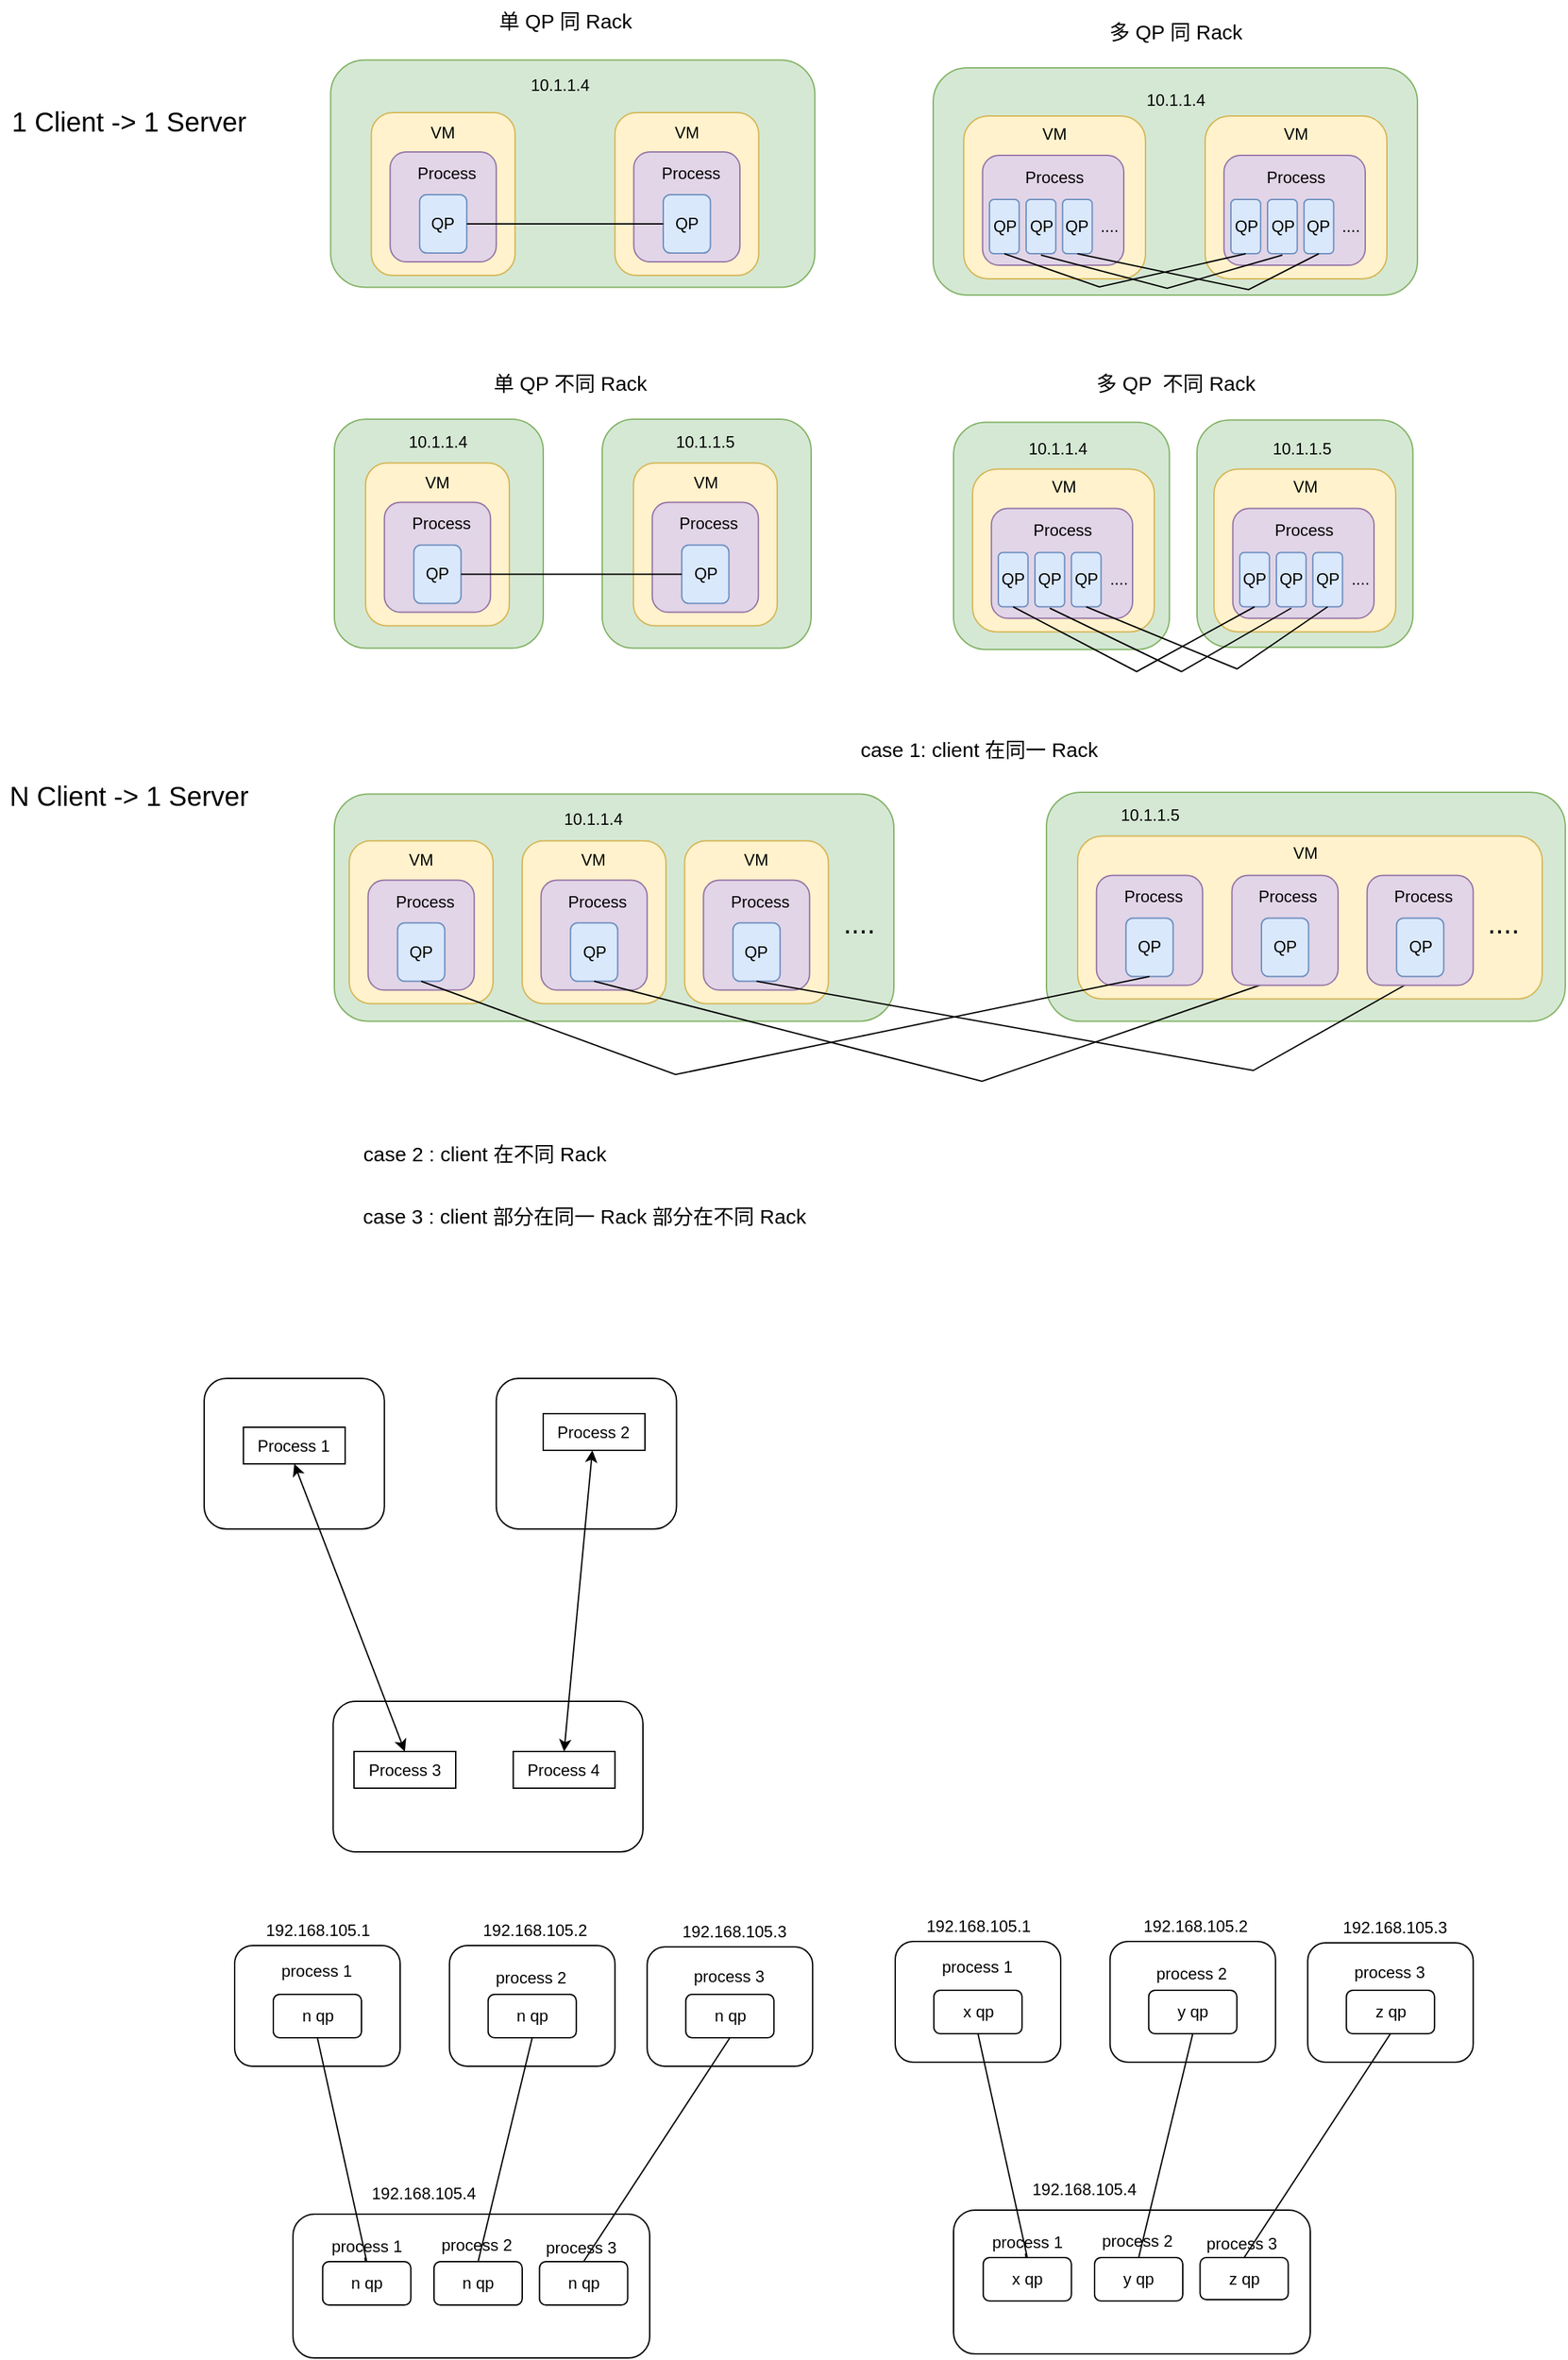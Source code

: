 <mxfile version="26.2.14">
  <diagram name="第 1 页" id="bb4P5hw4HZRwwf8iZv8R">
    <mxGraphModel dx="1376" dy="1071" grid="0" gridSize="10" guides="1" tooltips="1" connect="1" arrows="1" fold="1" page="0" pageScale="1" pageWidth="827" pageHeight="1169" background="#FFFFFF" math="0" shadow="0">
      <root>
        <mxCell id="0" />
        <mxCell id="1" parent="0" />
        <mxCell id="e23MiZItnUsEhFVkmW49-111" value="" style="rounded=1;whiteSpace=wrap;html=1;fillColor=#d5e8d4;strokeColor=#82b366;" parent="1" vertex="1">
          <mxGeometry x="681.5" y="-5.38" width="159.19" height="167.5" as="geometry" />
        </mxCell>
        <mxCell id="e23MiZItnUsEhFVkmW49-19" value="" style="rounded=1;whiteSpace=wrap;html=1;fillColor=#d5e8d4;strokeColor=#82b366;" parent="1" vertex="1">
          <mxGeometry x="487" y="-265" width="357" height="167.5" as="geometry" />
        </mxCell>
        <mxCell id="89p4u61IxVl6NUVOiBiR-15" value="" style="rounded=1;whiteSpace=wrap;html=1;fillColor=#d5e8d4;strokeColor=#82b366;" parent="1" vertex="1">
          <mxGeometry x="42.75" y="-270.75" width="357" height="167.5" as="geometry" />
        </mxCell>
        <mxCell id="89p4u61IxVl6NUVOiBiR-1" value="" style="rounded=1;whiteSpace=wrap;html=1;fillColor=#fff2cc;strokeColor=#d6b656;" parent="1" vertex="1">
          <mxGeometry x="252.37" y="-232" width="106" height="120" as="geometry" />
        </mxCell>
        <mxCell id="89p4u61IxVl6NUVOiBiR-5" value="VM" style="text;strokeColor=none;align=center;fillColor=none;html=1;verticalAlign=middle;whiteSpace=wrap;rounded=0;" parent="1" vertex="1">
          <mxGeometry x="279.87" y="-224" width="51" height="13" as="geometry" />
        </mxCell>
        <mxCell id="89p4u61IxVl6NUVOiBiR-20" value="10.1.1.4" style="text;strokeColor=none;align=center;fillColor=none;html=1;verticalAlign=middle;whiteSpace=wrap;rounded=0;" parent="1" vertex="1">
          <mxGeometry x="156" y="-267" width="112" height="30" as="geometry" />
        </mxCell>
        <mxCell id="89p4u61IxVl6NUVOiBiR-43" value="" style="rounded=1;whiteSpace=wrap;html=1;fillColor=#e1d5e7;strokeColor=#9673a6;" parent="1" vertex="1">
          <mxGeometry x="266.25" y="-203" width="78.25" height="81" as="geometry" />
        </mxCell>
        <mxCell id="89p4u61IxVl6NUVOiBiR-3" value="QP" style="rounded=1;whiteSpace=wrap;html=1;fillColor=#dae8fc;strokeColor=#6c8ebf;" parent="1" vertex="1">
          <mxGeometry x="288" y="-171.5" width="34.75" height="43" as="geometry" />
        </mxCell>
        <mxCell id="89p4u61IxVl6NUVOiBiR-44" value="Process" style="text;strokeColor=none;align=center;fillColor=none;html=1;verticalAlign=middle;whiteSpace=wrap;rounded=0;" parent="1" vertex="1">
          <mxGeometry x="281.5" y="-195" width="53.25" height="16" as="geometry" />
        </mxCell>
        <mxCell id="89p4u61IxVl6NUVOiBiR-58" value="" style="rounded=1;whiteSpace=wrap;html=1;fillColor=#fff2cc;strokeColor=#d6b656;" parent="1" vertex="1">
          <mxGeometry x="72.75" y="-232" width="106" height="120" as="geometry" />
        </mxCell>
        <mxCell id="89p4u61IxVl6NUVOiBiR-59" value="VM" style="text;strokeColor=none;align=center;fillColor=none;html=1;verticalAlign=middle;whiteSpace=wrap;rounded=0;" parent="1" vertex="1">
          <mxGeometry x="100.25" y="-224" width="51" height="13" as="geometry" />
        </mxCell>
        <mxCell id="89p4u61IxVl6NUVOiBiR-60" value="" style="rounded=1;whiteSpace=wrap;html=1;fillColor=#e1d5e7;strokeColor=#9673a6;" parent="1" vertex="1">
          <mxGeometry x="86.63" y="-203" width="78.25" height="81" as="geometry" />
        </mxCell>
        <mxCell id="89p4u61IxVl6NUVOiBiR-61" value="QP" style="rounded=1;whiteSpace=wrap;html=1;fillColor=#dae8fc;strokeColor=#6c8ebf;" parent="1" vertex="1">
          <mxGeometry x="108.38" y="-171.5" width="34.75" height="43" as="geometry" />
        </mxCell>
        <mxCell id="89p4u61IxVl6NUVOiBiR-62" value="Process" style="text;strokeColor=none;align=center;fillColor=none;html=1;verticalAlign=middle;whiteSpace=wrap;rounded=0;" parent="1" vertex="1">
          <mxGeometry x="101.88" y="-195" width="53.25" height="16" as="geometry" />
        </mxCell>
        <mxCell id="89p4u61IxVl6NUVOiBiR-63" value="" style="endArrow=none;html=1;rounded=0;exitX=1;exitY=0.5;exitDx=0;exitDy=0;entryX=0;entryY=0.5;entryDx=0;entryDy=0;" parent="1" source="89p4u61IxVl6NUVOiBiR-61" target="89p4u61IxVl6NUVOiBiR-3" edge="1">
          <mxGeometry width="50" height="50" relative="1" as="geometry">
            <mxPoint x="101.75" y="48" as="sourcePoint" />
            <mxPoint x="151.75" y="-2" as="targetPoint" />
          </mxGeometry>
        </mxCell>
        <mxCell id="89p4u61IxVl6NUVOiBiR-65" value="" style="rounded=1;whiteSpace=wrap;html=1;fillColor=#fff2cc;strokeColor=#d6b656;" parent="1" vertex="1">
          <mxGeometry x="509.5" y="-229.5" width="134" height="120" as="geometry" />
        </mxCell>
        <mxCell id="89p4u61IxVl6NUVOiBiR-66" value="VM" style="text;strokeColor=none;align=center;fillColor=none;html=1;verticalAlign=middle;whiteSpace=wrap;rounded=0;" parent="1" vertex="1">
          <mxGeometry x="551" y="-222.5" width="51" height="13" as="geometry" />
        </mxCell>
        <mxCell id="89p4u61IxVl6NUVOiBiR-67" value="" style="rounded=1;whiteSpace=wrap;html=1;fillColor=#e1d5e7;strokeColor=#9673a6;" parent="1" vertex="1">
          <mxGeometry x="523.38" y="-200.5" width="104.12" height="81" as="geometry" />
        </mxCell>
        <mxCell id="89p4u61IxVl6NUVOiBiR-68" value="QP" style="rounded=1;whiteSpace=wrap;html=1;fillColor=#dae8fc;strokeColor=#6c8ebf;" parent="1" vertex="1">
          <mxGeometry x="528.5" y="-168" width="21.87" height="40" as="geometry" />
        </mxCell>
        <mxCell id="89p4u61IxVl6NUVOiBiR-69" value="Process" style="text;strokeColor=none;align=center;fillColor=none;html=1;verticalAlign=middle;whiteSpace=wrap;rounded=0;" parent="1" vertex="1">
          <mxGeometry x="549.87" y="-192.5" width="53.25" height="16" as="geometry" />
        </mxCell>
        <mxCell id="e23MiZItnUsEhFVkmW49-17" value="单 QP 同 Rack" style="text;strokeColor=none;align=center;fillColor=none;html=1;verticalAlign=middle;whiteSpace=wrap;rounded=0;fontSize=15;" parent="1" vertex="1">
          <mxGeometry x="160.63" y="-315" width="109.5" height="30" as="geometry" />
        </mxCell>
        <mxCell id="e23MiZItnUsEhFVkmW49-20" style="edgeStyle=orthogonalEdgeStyle;rounded=0;orthogonalLoop=1;jettySize=auto;html=1;exitX=0.5;exitY=1;exitDx=0;exitDy=0;" parent="1" source="89p4u61IxVl6NUVOiBiR-66" target="89p4u61IxVl6NUVOiBiR-66" edge="1">
          <mxGeometry relative="1" as="geometry" />
        </mxCell>
        <mxCell id="e23MiZItnUsEhFVkmW49-21" value="QP" style="rounded=1;whiteSpace=wrap;html=1;fillColor=#dae8fc;strokeColor=#6c8ebf;" parent="1" vertex="1">
          <mxGeometry x="555.5" y="-168" width="21.87" height="40" as="geometry" />
        </mxCell>
        <mxCell id="e23MiZItnUsEhFVkmW49-22" value="...." style="text;strokeColor=none;align=center;fillColor=none;html=1;verticalAlign=middle;whiteSpace=wrap;rounded=0;" parent="1" vertex="1">
          <mxGeometry x="604.24" y="-157" width="26.13" height="17.5" as="geometry" />
        </mxCell>
        <mxCell id="e23MiZItnUsEhFVkmW49-25" value="QP" style="rounded=1;whiteSpace=wrap;html=1;fillColor=#dae8fc;strokeColor=#6c8ebf;" parent="1" vertex="1">
          <mxGeometry x="582.37" y="-168" width="21.87" height="40" as="geometry" />
        </mxCell>
        <mxCell id="e23MiZItnUsEhFVkmW49-26" value="" style="rounded=1;whiteSpace=wrap;html=1;fillColor=#fff2cc;strokeColor=#d6b656;" parent="1" vertex="1">
          <mxGeometry x="687.5" y="-229.5" width="134" height="120" as="geometry" />
        </mxCell>
        <mxCell id="e23MiZItnUsEhFVkmW49-27" value="VM" style="text;strokeColor=none;align=center;fillColor=none;html=1;verticalAlign=middle;whiteSpace=wrap;rounded=0;" parent="1" vertex="1">
          <mxGeometry x="729" y="-222.5" width="51" height="13" as="geometry" />
        </mxCell>
        <mxCell id="e23MiZItnUsEhFVkmW49-28" value="" style="rounded=1;whiteSpace=wrap;html=1;fillColor=#e1d5e7;strokeColor=#9673a6;" parent="1" vertex="1">
          <mxGeometry x="701.38" y="-200.5" width="104.12" height="81" as="geometry" />
        </mxCell>
        <mxCell id="e23MiZItnUsEhFVkmW49-29" value="QP" style="rounded=1;whiteSpace=wrap;html=1;fillColor=#dae8fc;strokeColor=#6c8ebf;" parent="1" vertex="1">
          <mxGeometry x="706.5" y="-168" width="21.87" height="40" as="geometry" />
        </mxCell>
        <mxCell id="e23MiZItnUsEhFVkmW49-30" value="Process" style="text;strokeColor=none;align=center;fillColor=none;html=1;verticalAlign=middle;whiteSpace=wrap;rounded=0;" parent="1" vertex="1">
          <mxGeometry x="727.87" y="-192.5" width="53.25" height="16" as="geometry" />
        </mxCell>
        <mxCell id="e23MiZItnUsEhFVkmW49-31" style="edgeStyle=orthogonalEdgeStyle;rounded=0;orthogonalLoop=1;jettySize=auto;html=1;exitX=0.5;exitY=1;exitDx=0;exitDy=0;" parent="1" source="e23MiZItnUsEhFVkmW49-27" target="e23MiZItnUsEhFVkmW49-27" edge="1">
          <mxGeometry relative="1" as="geometry" />
        </mxCell>
        <mxCell id="e23MiZItnUsEhFVkmW49-32" value="QP" style="rounded=1;whiteSpace=wrap;html=1;fillColor=#dae8fc;strokeColor=#6c8ebf;" parent="1" vertex="1">
          <mxGeometry x="733.5" y="-168" width="21.87" height="40" as="geometry" />
        </mxCell>
        <mxCell id="e23MiZItnUsEhFVkmW49-33" value="...." style="text;strokeColor=none;align=center;fillColor=none;html=1;verticalAlign=middle;whiteSpace=wrap;rounded=0;" parent="1" vertex="1">
          <mxGeometry x="782.24" y="-157" width="26.13" height="17.5" as="geometry" />
        </mxCell>
        <mxCell id="e23MiZItnUsEhFVkmW49-34" value="QP" style="rounded=1;whiteSpace=wrap;html=1;fillColor=#dae8fc;strokeColor=#6c8ebf;" parent="1" vertex="1">
          <mxGeometry x="760.37" y="-168" width="21.87" height="40" as="geometry" />
        </mxCell>
        <mxCell id="e23MiZItnUsEhFVkmW49-36" value="" style="endArrow=none;html=1;rounded=0;exitX=0.5;exitY=1;exitDx=0;exitDy=0;entryX=0.5;entryY=1;entryDx=0;entryDy=0;" parent="1" source="89p4u61IxVl6NUVOiBiR-68" target="e23MiZItnUsEhFVkmW49-29" edge="1">
          <mxGeometry width="50" height="50" relative="1" as="geometry">
            <mxPoint x="630.5" y="-48.5" as="sourcePoint" />
            <mxPoint x="680.5" y="-98.5" as="targetPoint" />
            <Array as="points">
              <mxPoint x="609.5" y="-103.5" />
            </Array>
          </mxGeometry>
        </mxCell>
        <mxCell id="e23MiZItnUsEhFVkmW49-37" value="" style="endArrow=none;html=1;rounded=0;exitX=0.5;exitY=1;exitDx=0;exitDy=0;entryX=0.5;entryY=1;entryDx=0;entryDy=0;" parent="1" edge="1">
          <mxGeometry width="50" height="50" relative="1" as="geometry">
            <mxPoint x="566.435" y="-127" as="sourcePoint" />
            <mxPoint x="744.435" y="-127" as="targetPoint" />
            <Array as="points">
              <mxPoint x="659.5" y="-102.5" />
            </Array>
          </mxGeometry>
        </mxCell>
        <mxCell id="e23MiZItnUsEhFVkmW49-38" value="" style="endArrow=none;html=1;rounded=0;exitX=0.5;exitY=1;exitDx=0;exitDy=0;entryX=0.5;entryY=1;entryDx=0;entryDy=0;" parent="1" source="e23MiZItnUsEhFVkmW49-25" target="e23MiZItnUsEhFVkmW49-34" edge="1">
          <mxGeometry width="50" height="50" relative="1" as="geometry">
            <mxPoint x="761.5" y="-33.5" as="sourcePoint" />
            <mxPoint x="811.5" y="-83.5" as="targetPoint" />
            <Array as="points">
              <mxPoint x="719.5" y="-101.5" />
            </Array>
          </mxGeometry>
        </mxCell>
        <mxCell id="e23MiZItnUsEhFVkmW49-39" value="多 QP 同 Rack" style="text;strokeColor=none;align=center;fillColor=none;html=1;verticalAlign=middle;whiteSpace=wrap;rounded=0;fontSize=15;" parent="1" vertex="1">
          <mxGeometry x="610.75" y="-307" width="109.5" height="30" as="geometry" />
        </mxCell>
        <mxCell id="e23MiZItnUsEhFVkmW49-41" value="" style="rounded=1;whiteSpace=wrap;html=1;fillColor=#d5e8d4;strokeColor=#82b366;" parent="1" vertex="1">
          <mxGeometry x="45.5" y="-6" width="154" height="168.75" as="geometry" />
        </mxCell>
        <mxCell id="e23MiZItnUsEhFVkmW49-47" value="" style="rounded=1;whiteSpace=wrap;html=1;fillColor=#fff2cc;strokeColor=#d6b656;" parent="1" vertex="1">
          <mxGeometry x="68.5" y="26.25" width="106" height="120" as="geometry" />
        </mxCell>
        <mxCell id="e23MiZItnUsEhFVkmW49-48" value="VM" style="text;strokeColor=none;align=center;fillColor=none;html=1;verticalAlign=middle;whiteSpace=wrap;rounded=0;" parent="1" vertex="1">
          <mxGeometry x="96" y="34.25" width="51" height="13" as="geometry" />
        </mxCell>
        <mxCell id="e23MiZItnUsEhFVkmW49-49" value="" style="rounded=1;whiteSpace=wrap;html=1;fillColor=#e1d5e7;strokeColor=#9673a6;" parent="1" vertex="1">
          <mxGeometry x="82.38" y="55.25" width="78.25" height="81" as="geometry" />
        </mxCell>
        <mxCell id="e23MiZItnUsEhFVkmW49-50" value="QP" style="rounded=1;whiteSpace=wrap;html=1;fillColor=#dae8fc;strokeColor=#6c8ebf;" parent="1" vertex="1">
          <mxGeometry x="104.13" y="86.75" width="34.75" height="43" as="geometry" />
        </mxCell>
        <mxCell id="e23MiZItnUsEhFVkmW49-51" value="Process" style="text;strokeColor=none;align=center;fillColor=none;html=1;verticalAlign=middle;whiteSpace=wrap;rounded=0;" parent="1" vertex="1">
          <mxGeometry x="97.63" y="63.25" width="53.25" height="16" as="geometry" />
        </mxCell>
        <mxCell id="e23MiZItnUsEhFVkmW49-57" value="10.1.1.4" style="text;strokeColor=none;align=center;fillColor=none;html=1;verticalAlign=middle;whiteSpace=wrap;rounded=0;" parent="1" vertex="1">
          <mxGeometry x="65.51" y="-3.75" width="112" height="30" as="geometry" />
        </mxCell>
        <mxCell id="e23MiZItnUsEhFVkmW49-58" value="" style="rounded=1;whiteSpace=wrap;html=1;fillColor=#d5e8d4;strokeColor=#82b366;" parent="1" vertex="1">
          <mxGeometry x="243" y="-6" width="154" height="168.75" as="geometry" />
        </mxCell>
        <mxCell id="e23MiZItnUsEhFVkmW49-59" value="" style="rounded=1;whiteSpace=wrap;html=1;fillColor=#fff2cc;strokeColor=#d6b656;" parent="1" vertex="1">
          <mxGeometry x="266" y="26.25" width="106" height="120" as="geometry" />
        </mxCell>
        <mxCell id="e23MiZItnUsEhFVkmW49-60" value="VM" style="text;strokeColor=none;align=center;fillColor=none;html=1;verticalAlign=middle;whiteSpace=wrap;rounded=0;" parent="1" vertex="1">
          <mxGeometry x="293.5" y="34.25" width="51" height="13" as="geometry" />
        </mxCell>
        <mxCell id="e23MiZItnUsEhFVkmW49-61" value="" style="rounded=1;whiteSpace=wrap;html=1;fillColor=#e1d5e7;strokeColor=#9673a6;" parent="1" vertex="1">
          <mxGeometry x="279.88" y="55.25" width="78.25" height="81" as="geometry" />
        </mxCell>
        <mxCell id="e23MiZItnUsEhFVkmW49-62" value="QP" style="rounded=1;whiteSpace=wrap;html=1;fillColor=#dae8fc;strokeColor=#6c8ebf;" parent="1" vertex="1">
          <mxGeometry x="301.63" y="86.75" width="34.75" height="43" as="geometry" />
        </mxCell>
        <mxCell id="e23MiZItnUsEhFVkmW49-63" value="Process" style="text;strokeColor=none;align=center;fillColor=none;html=1;verticalAlign=middle;whiteSpace=wrap;rounded=0;" parent="1" vertex="1">
          <mxGeometry x="295.13" y="63.25" width="53.25" height="16" as="geometry" />
        </mxCell>
        <mxCell id="e23MiZItnUsEhFVkmW49-64" value="10.1.1.5" style="text;strokeColor=none;align=center;fillColor=none;html=1;verticalAlign=middle;whiteSpace=wrap;rounded=0;" parent="1" vertex="1">
          <mxGeometry x="263.01" y="-3.75" width="112" height="30" as="geometry" />
        </mxCell>
        <mxCell id="e23MiZItnUsEhFVkmW49-65" value="10.1.1.4" style="text;strokeColor=none;align=center;fillColor=none;html=1;verticalAlign=middle;whiteSpace=wrap;rounded=0;" parent="1" vertex="1">
          <mxGeometry x="609.5" y="-256.25" width="112" height="30" as="geometry" />
        </mxCell>
        <mxCell id="e23MiZItnUsEhFVkmW49-66" value="" style="endArrow=none;html=1;rounded=0;exitX=1;exitY=0.5;exitDx=0;exitDy=0;entryX=0;entryY=0.5;entryDx=0;entryDy=0;" parent="1" source="e23MiZItnUsEhFVkmW49-50" target="e23MiZItnUsEhFVkmW49-62" edge="1">
          <mxGeometry width="50" height="50" relative="1" as="geometry">
            <mxPoint x="171" y="243" as="sourcePoint" />
            <mxPoint x="221" y="193" as="targetPoint" />
          </mxGeometry>
        </mxCell>
        <mxCell id="e23MiZItnUsEhFVkmW49-67" value="单 QP 不同 Rack" style="text;strokeColor=none;align=center;fillColor=none;html=1;verticalAlign=middle;whiteSpace=wrap;rounded=0;fontSize=15;" parent="1" vertex="1">
          <mxGeometry x="143.13" y="-48" width="153" height="30" as="geometry" />
        </mxCell>
        <mxCell id="e23MiZItnUsEhFVkmW49-68" value="1 Client -&amp;gt; 1 Server&amp;nbsp;" style="text;strokeColor=none;align=center;fillColor=none;html=1;verticalAlign=middle;whiteSpace=wrap;rounded=0;fontSize=20;" parent="1" vertex="1">
          <mxGeometry x="-199.18" y="-241" width="192" height="30" as="geometry" />
        </mxCell>
        <mxCell id="e23MiZItnUsEhFVkmW49-70" value="N Client -&amp;gt; 1 Server&amp;nbsp;" style="text;strokeColor=none;align=center;fillColor=none;html=1;verticalAlign=middle;whiteSpace=wrap;rounded=0;fontSize=20;" parent="1" vertex="1">
          <mxGeometry x="-200.18" y="256" width="194" height="30" as="geometry" />
        </mxCell>
        <mxCell id="e23MiZItnUsEhFVkmW49-87" value="" style="rounded=1;whiteSpace=wrap;html=1;fillColor=#d5e8d4;strokeColor=#82b366;" parent="1" vertex="1">
          <mxGeometry x="502" y="-3.75" width="159.19" height="167.5" as="geometry" />
        </mxCell>
        <mxCell id="e23MiZItnUsEhFVkmW49-88" value="" style="rounded=1;whiteSpace=wrap;html=1;fillColor=#fff2cc;strokeColor=#d6b656;" parent="1" vertex="1">
          <mxGeometry x="516" y="30.75" width="134" height="120" as="geometry" />
        </mxCell>
        <mxCell id="e23MiZItnUsEhFVkmW49-89" value="VM" style="text;strokeColor=none;align=center;fillColor=none;html=1;verticalAlign=middle;whiteSpace=wrap;rounded=0;" parent="1" vertex="1">
          <mxGeometry x="557.5" y="37.75" width="51" height="13" as="geometry" />
        </mxCell>
        <mxCell id="e23MiZItnUsEhFVkmW49-90" value="" style="rounded=1;whiteSpace=wrap;html=1;fillColor=#e1d5e7;strokeColor=#9673a6;" parent="1" vertex="1">
          <mxGeometry x="529.88" y="59.75" width="104.12" height="81" as="geometry" />
        </mxCell>
        <mxCell id="e23MiZItnUsEhFVkmW49-91" value="QP" style="rounded=1;whiteSpace=wrap;html=1;fillColor=#dae8fc;strokeColor=#6c8ebf;" parent="1" vertex="1">
          <mxGeometry x="535" y="92.25" width="21.87" height="40" as="geometry" />
        </mxCell>
        <mxCell id="e23MiZItnUsEhFVkmW49-92" value="Process" style="text;strokeColor=none;align=center;fillColor=none;html=1;verticalAlign=middle;whiteSpace=wrap;rounded=0;" parent="1" vertex="1">
          <mxGeometry x="556.37" y="67.75" width="53.25" height="16" as="geometry" />
        </mxCell>
        <mxCell id="e23MiZItnUsEhFVkmW49-93" style="edgeStyle=orthogonalEdgeStyle;rounded=0;orthogonalLoop=1;jettySize=auto;html=1;exitX=0.5;exitY=1;exitDx=0;exitDy=0;" parent="1" source="e23MiZItnUsEhFVkmW49-89" target="e23MiZItnUsEhFVkmW49-89" edge="1">
          <mxGeometry relative="1" as="geometry" />
        </mxCell>
        <mxCell id="e23MiZItnUsEhFVkmW49-94" value="QP" style="rounded=1;whiteSpace=wrap;html=1;fillColor=#dae8fc;strokeColor=#6c8ebf;" parent="1" vertex="1">
          <mxGeometry x="562" y="92.25" width="21.87" height="40" as="geometry" />
        </mxCell>
        <mxCell id="e23MiZItnUsEhFVkmW49-95" value="...." style="text;strokeColor=none;align=center;fillColor=none;html=1;verticalAlign=middle;whiteSpace=wrap;rounded=0;" parent="1" vertex="1">
          <mxGeometry x="610.74" y="103.25" width="26.13" height="17.5" as="geometry" />
        </mxCell>
        <mxCell id="e23MiZItnUsEhFVkmW49-96" value="QP" style="rounded=1;whiteSpace=wrap;html=1;fillColor=#dae8fc;strokeColor=#6c8ebf;" parent="1" vertex="1">
          <mxGeometry x="588.87" y="92.25" width="21.87" height="40" as="geometry" />
        </mxCell>
        <mxCell id="e23MiZItnUsEhFVkmW49-97" value="" style="rounded=1;whiteSpace=wrap;html=1;fillColor=#fff2cc;strokeColor=#d6b656;" parent="1" vertex="1">
          <mxGeometry x="694" y="30.75" width="134" height="120" as="geometry" />
        </mxCell>
        <mxCell id="e23MiZItnUsEhFVkmW49-98" value="VM" style="text;strokeColor=none;align=center;fillColor=none;html=1;verticalAlign=middle;whiteSpace=wrap;rounded=0;" parent="1" vertex="1">
          <mxGeometry x="735.5" y="37.75" width="51" height="13" as="geometry" />
        </mxCell>
        <mxCell id="e23MiZItnUsEhFVkmW49-99" value="" style="rounded=1;whiteSpace=wrap;html=1;fillColor=#e1d5e7;strokeColor=#9673a6;" parent="1" vertex="1">
          <mxGeometry x="707.88" y="59.75" width="104.12" height="81" as="geometry" />
        </mxCell>
        <mxCell id="e23MiZItnUsEhFVkmW49-100" value="QP" style="rounded=1;whiteSpace=wrap;html=1;fillColor=#dae8fc;strokeColor=#6c8ebf;" parent="1" vertex="1">
          <mxGeometry x="713" y="92.25" width="21.87" height="40" as="geometry" />
        </mxCell>
        <mxCell id="e23MiZItnUsEhFVkmW49-101" value="Process" style="text;strokeColor=none;align=center;fillColor=none;html=1;verticalAlign=middle;whiteSpace=wrap;rounded=0;" parent="1" vertex="1">
          <mxGeometry x="734.37" y="67.75" width="53.25" height="16" as="geometry" />
        </mxCell>
        <mxCell id="e23MiZItnUsEhFVkmW49-102" style="edgeStyle=orthogonalEdgeStyle;rounded=0;orthogonalLoop=1;jettySize=auto;html=1;exitX=0.5;exitY=1;exitDx=0;exitDy=0;" parent="1" source="e23MiZItnUsEhFVkmW49-98" target="e23MiZItnUsEhFVkmW49-98" edge="1">
          <mxGeometry relative="1" as="geometry" />
        </mxCell>
        <mxCell id="e23MiZItnUsEhFVkmW49-103" value="QP" style="rounded=1;whiteSpace=wrap;html=1;fillColor=#dae8fc;strokeColor=#6c8ebf;" parent="1" vertex="1">
          <mxGeometry x="740" y="92.25" width="21.87" height="40" as="geometry" />
        </mxCell>
        <mxCell id="e23MiZItnUsEhFVkmW49-104" value="...." style="text;strokeColor=none;align=center;fillColor=none;html=1;verticalAlign=middle;whiteSpace=wrap;rounded=0;" parent="1" vertex="1">
          <mxGeometry x="788.74" y="103.25" width="26.13" height="17.5" as="geometry" />
        </mxCell>
        <mxCell id="e23MiZItnUsEhFVkmW49-105" value="QP" style="rounded=1;whiteSpace=wrap;html=1;fillColor=#dae8fc;strokeColor=#6c8ebf;" parent="1" vertex="1">
          <mxGeometry x="766.87" y="92.25" width="21.87" height="40" as="geometry" />
        </mxCell>
        <mxCell id="e23MiZItnUsEhFVkmW49-106" value="" style="endArrow=none;html=1;rounded=0;exitX=0.5;exitY=1;exitDx=0;exitDy=0;entryX=0.5;entryY=1;entryDx=0;entryDy=0;" parent="1" source="e23MiZItnUsEhFVkmW49-91" target="e23MiZItnUsEhFVkmW49-100" edge="1">
          <mxGeometry width="50" height="50" relative="1" as="geometry">
            <mxPoint x="637" y="211.75" as="sourcePoint" />
            <mxPoint x="687" y="161.75" as="targetPoint" />
            <Array as="points">
              <mxPoint x="637" y="180" />
            </Array>
          </mxGeometry>
        </mxCell>
        <mxCell id="e23MiZItnUsEhFVkmW49-107" value="" style="endArrow=none;html=1;rounded=0;exitX=0.5;exitY=1;exitDx=0;exitDy=0;entryX=0.5;entryY=1;entryDx=0;entryDy=0;" parent="1" edge="1">
          <mxGeometry width="50" height="50" relative="1" as="geometry">
            <mxPoint x="572.935" y="133.25" as="sourcePoint" />
            <mxPoint x="750.935" y="133.25" as="targetPoint" />
            <Array as="points">
              <mxPoint x="670" y="180" />
            </Array>
          </mxGeometry>
        </mxCell>
        <mxCell id="e23MiZItnUsEhFVkmW49-108" value="" style="endArrow=none;html=1;rounded=0;exitX=0.5;exitY=1;exitDx=0;exitDy=0;entryX=0.5;entryY=1;entryDx=0;entryDy=0;" parent="1" source="e23MiZItnUsEhFVkmW49-96" target="e23MiZItnUsEhFVkmW49-105" edge="1">
          <mxGeometry width="50" height="50" relative="1" as="geometry">
            <mxPoint x="768" y="226.75" as="sourcePoint" />
            <mxPoint x="818" y="176.75" as="targetPoint" />
            <Array as="points">
              <mxPoint x="711" y="178" />
            </Array>
          </mxGeometry>
        </mxCell>
        <mxCell id="e23MiZItnUsEhFVkmW49-109" value="多 QP &amp;nbsp;不同 Rack" style="text;strokeColor=none;align=center;fillColor=none;html=1;verticalAlign=middle;whiteSpace=wrap;rounded=0;fontSize=15;" parent="1" vertex="1">
          <mxGeometry x="585.75" y="-48" width="159.5" height="30" as="geometry" />
        </mxCell>
        <mxCell id="e23MiZItnUsEhFVkmW49-110" value="10.1.1.4" style="text;strokeColor=none;align=center;fillColor=none;html=1;verticalAlign=middle;whiteSpace=wrap;rounded=0;" parent="1" vertex="1">
          <mxGeometry x="523.38" y="0.75" width="112" height="30" as="geometry" />
        </mxCell>
        <mxCell id="e23MiZItnUsEhFVkmW49-112" value="10.1.1.5" style="text;strokeColor=none;align=center;fillColor=none;html=1;verticalAlign=middle;whiteSpace=wrap;rounded=0;" parent="1" vertex="1">
          <mxGeometry x="702.88" y="0.75" width="112" height="30" as="geometry" />
        </mxCell>
        <mxCell id="e23MiZItnUsEhFVkmW49-113" value="" style="rounded=1;whiteSpace=wrap;html=1;fillColor=#d5e8d4;strokeColor=#82b366;" parent="1" vertex="1">
          <mxGeometry x="45.5" y="270.25" width="412.5" height="167.5" as="geometry" />
        </mxCell>
        <mxCell id="e23MiZItnUsEhFVkmW49-114" value="" style="rounded=1;whiteSpace=wrap;html=1;fillColor=#fff2cc;strokeColor=#d6b656;" parent="1" vertex="1">
          <mxGeometry x="183.99" y="304.75" width="106" height="120" as="geometry" />
        </mxCell>
        <mxCell id="e23MiZItnUsEhFVkmW49-115" value="VM" style="text;strokeColor=none;align=center;fillColor=none;html=1;verticalAlign=middle;whiteSpace=wrap;rounded=0;" parent="1" vertex="1">
          <mxGeometry x="211.49" y="312.75" width="51" height="13" as="geometry" />
        </mxCell>
        <mxCell id="e23MiZItnUsEhFVkmW49-116" value="10.1.1.4" style="text;strokeColor=none;align=center;fillColor=none;html=1;verticalAlign=middle;whiteSpace=wrap;rounded=0;" parent="1" vertex="1">
          <mxGeometry x="180.37" y="276.75" width="113.25" height="25.25" as="geometry" />
        </mxCell>
        <mxCell id="e23MiZItnUsEhFVkmW49-117" value="" style="rounded=1;whiteSpace=wrap;html=1;fillColor=#e1d5e7;strokeColor=#9673a6;" parent="1" vertex="1">
          <mxGeometry x="197.87" y="333.75" width="78.25" height="81" as="geometry" />
        </mxCell>
        <mxCell id="e23MiZItnUsEhFVkmW49-118" value="QP" style="rounded=1;whiteSpace=wrap;html=1;fillColor=#dae8fc;strokeColor=#6c8ebf;" parent="1" vertex="1">
          <mxGeometry x="219.62" y="365.25" width="34.75" height="43" as="geometry" />
        </mxCell>
        <mxCell id="e23MiZItnUsEhFVkmW49-119" value="Process" style="text;strokeColor=none;align=center;fillColor=none;html=1;verticalAlign=middle;whiteSpace=wrap;rounded=0;" parent="1" vertex="1">
          <mxGeometry x="213.12" y="341.75" width="53.25" height="16" as="geometry" />
        </mxCell>
        <mxCell id="e23MiZItnUsEhFVkmW49-120" value="" style="rounded=1;whiteSpace=wrap;html=1;fillColor=#fff2cc;strokeColor=#d6b656;" parent="1" vertex="1">
          <mxGeometry x="56.49" y="304.75" width="106" height="120" as="geometry" />
        </mxCell>
        <mxCell id="e23MiZItnUsEhFVkmW49-121" value="VM" style="text;strokeColor=none;align=center;fillColor=none;html=1;verticalAlign=middle;whiteSpace=wrap;rounded=0;" parent="1" vertex="1">
          <mxGeometry x="83.99" y="312.75" width="51" height="13" as="geometry" />
        </mxCell>
        <mxCell id="e23MiZItnUsEhFVkmW49-122" value="" style="rounded=1;whiteSpace=wrap;html=1;fillColor=#e1d5e7;strokeColor=#9673a6;" parent="1" vertex="1">
          <mxGeometry x="70.37" y="333.75" width="78.25" height="81" as="geometry" />
        </mxCell>
        <mxCell id="e23MiZItnUsEhFVkmW49-123" value="QP" style="rounded=1;whiteSpace=wrap;html=1;fillColor=#dae8fc;strokeColor=#6c8ebf;" parent="1" vertex="1">
          <mxGeometry x="92.12" y="365.25" width="34.75" height="43" as="geometry" />
        </mxCell>
        <mxCell id="e23MiZItnUsEhFVkmW49-124" value="Process" style="text;strokeColor=none;align=center;fillColor=none;html=1;verticalAlign=middle;whiteSpace=wrap;rounded=0;" parent="1" vertex="1">
          <mxGeometry x="85.62" y="341.75" width="53.25" height="16" as="geometry" />
        </mxCell>
        <mxCell id="e23MiZItnUsEhFVkmW49-126" value="case 1: client 在同一 Rack" style="text;strokeColor=none;align=center;fillColor=none;html=1;verticalAlign=middle;whiteSpace=wrap;rounded=0;fontSize=15;" parent="1" vertex="1">
          <mxGeometry x="413.12" y="222" width="216" height="30" as="geometry" />
        </mxCell>
        <mxCell id="e23MiZItnUsEhFVkmW49-127" value="" style="rounded=1;whiteSpace=wrap;html=1;fillColor=#fff2cc;strokeColor=#d6b656;" parent="1" vertex="1">
          <mxGeometry x="303.74" y="304.75" width="106" height="120" as="geometry" />
        </mxCell>
        <mxCell id="e23MiZItnUsEhFVkmW49-128" value="VM" style="text;strokeColor=none;align=center;fillColor=none;html=1;verticalAlign=middle;whiteSpace=wrap;rounded=0;" parent="1" vertex="1">
          <mxGeometry x="331.24" y="312.75" width="51" height="13" as="geometry" />
        </mxCell>
        <mxCell id="e23MiZItnUsEhFVkmW49-129" value="" style="rounded=1;whiteSpace=wrap;html=1;fillColor=#e1d5e7;strokeColor=#9673a6;" parent="1" vertex="1">
          <mxGeometry x="317.62" y="333.75" width="78.25" height="81" as="geometry" />
        </mxCell>
        <mxCell id="e23MiZItnUsEhFVkmW49-130" value="QP" style="rounded=1;whiteSpace=wrap;html=1;fillColor=#dae8fc;strokeColor=#6c8ebf;" parent="1" vertex="1">
          <mxGeometry x="339.37" y="365.25" width="34.75" height="43" as="geometry" />
        </mxCell>
        <mxCell id="e23MiZItnUsEhFVkmW49-131" value="Process" style="text;strokeColor=none;align=center;fillColor=none;html=1;verticalAlign=middle;whiteSpace=wrap;rounded=0;" parent="1" vertex="1">
          <mxGeometry x="332.87" y="341.75" width="53.25" height="16" as="geometry" />
        </mxCell>
        <mxCell id="e23MiZItnUsEhFVkmW49-132" value="...." style="text;strokeColor=none;align=center;fillColor=none;html=1;verticalAlign=middle;whiteSpace=wrap;rounded=0;fontSize=21;" parent="1" vertex="1">
          <mxGeometry x="414.99" y="349.75" width="34.63" height="30" as="geometry" />
        </mxCell>
        <mxCell id="e23MiZItnUsEhFVkmW49-133" value="" style="rounded=1;whiteSpace=wrap;html=1;fillColor=#d5e8d4;strokeColor=#82b366;" parent="1" vertex="1">
          <mxGeometry x="570.49" y="269" width="382.5" height="168.75" as="geometry" />
        </mxCell>
        <mxCell id="e23MiZItnUsEhFVkmW49-134" value="" style="rounded=1;whiteSpace=wrap;html=1;fillColor=#fff2cc;strokeColor=#d6b656;" parent="1" vertex="1">
          <mxGeometry x="593.49" y="301.25" width="342.5" height="120" as="geometry" />
        </mxCell>
        <mxCell id="e23MiZItnUsEhFVkmW49-135" value="VM" style="text;strokeColor=none;align=center;fillColor=none;html=1;verticalAlign=middle;whiteSpace=wrap;rounded=0;" parent="1" vertex="1">
          <mxGeometry x="736.24" y="307.75" width="51" height="13" as="geometry" />
        </mxCell>
        <mxCell id="e23MiZItnUsEhFVkmW49-136" value="" style="rounded=1;whiteSpace=wrap;html=1;fillColor=#e1d5e7;strokeColor=#9673a6;" parent="1" vertex="1">
          <mxGeometry x="607.37" y="330.25" width="78.25" height="81" as="geometry" />
        </mxCell>
        <mxCell id="e23MiZItnUsEhFVkmW49-137" value="QP" style="rounded=1;whiteSpace=wrap;html=1;fillColor=#dae8fc;strokeColor=#6c8ebf;" parent="1" vertex="1">
          <mxGeometry x="629.12" y="361.75" width="34.75" height="43" as="geometry" />
        </mxCell>
        <mxCell id="e23MiZItnUsEhFVkmW49-138" value="Process" style="text;strokeColor=none;align=center;fillColor=none;html=1;verticalAlign=middle;whiteSpace=wrap;rounded=0;" parent="1" vertex="1">
          <mxGeometry x="622.62" y="338.25" width="53.25" height="16" as="geometry" />
        </mxCell>
        <mxCell id="e23MiZItnUsEhFVkmW49-139" value="10.1.1.5" style="text;strokeColor=none;align=center;fillColor=none;html=1;verticalAlign=middle;whiteSpace=wrap;rounded=0;" parent="1" vertex="1">
          <mxGeometry x="590.5" y="271.25" width="112" height="30" as="geometry" />
        </mxCell>
        <mxCell id="e23MiZItnUsEhFVkmW49-141" value="" style="endArrow=none;html=1;rounded=0;exitX=0.5;exitY=1;exitDx=0;exitDy=0;entryX=0.5;entryY=1;entryDx=0;entryDy=0;" parent="1" source="e23MiZItnUsEhFVkmW49-123" target="e23MiZItnUsEhFVkmW49-137" edge="1">
          <mxGeometry width="50" height="50" relative="1" as="geometry">
            <mxPoint x="217.99" y="537" as="sourcePoint" />
            <mxPoint x="267.99" y="487" as="targetPoint" />
            <Array as="points">
              <mxPoint x="296.99" y="477" />
            </Array>
          </mxGeometry>
        </mxCell>
        <mxCell id="e23MiZItnUsEhFVkmW49-142" value="" style="endArrow=none;html=1;rounded=0;exitX=0.5;exitY=1;exitDx=0;exitDy=0;entryX=0.5;entryY=1;entryDx=0;entryDy=0;" parent="1" source="e23MiZItnUsEhFVkmW49-118" target="e23MiZItnUsEhFVkmW49-149" edge="1">
          <mxGeometry width="50" height="50" relative="1" as="geometry">
            <mxPoint x="85.99" y="532" as="sourcePoint" />
            <mxPoint x="135.99" y="482" as="targetPoint" />
            <Array as="points">
              <mxPoint x="522.99" y="482" />
            </Array>
          </mxGeometry>
        </mxCell>
        <mxCell id="e23MiZItnUsEhFVkmW49-143" value="" style="endArrow=none;html=1;rounded=0;exitX=0.5;exitY=1;exitDx=0;exitDy=0;entryX=0.5;entryY=1;entryDx=0;entryDy=0;" parent="1" source="e23MiZItnUsEhFVkmW49-130" target="e23MiZItnUsEhFVkmW49-152" edge="1">
          <mxGeometry width="50" height="50" relative="1" as="geometry">
            <mxPoint x="520.99" y="559" as="sourcePoint" />
            <mxPoint x="570.99" y="509" as="targetPoint" />
            <Array as="points">
              <mxPoint x="722.99" y="474" />
            </Array>
          </mxGeometry>
        </mxCell>
        <mxCell id="e23MiZItnUsEhFVkmW49-148" value="" style="rounded=1;whiteSpace=wrap;html=1;fillColor=#e1d5e7;strokeColor=#9673a6;" parent="1" vertex="1">
          <mxGeometry x="707.24" y="330.25" width="78.25" height="81" as="geometry" />
        </mxCell>
        <mxCell id="e23MiZItnUsEhFVkmW49-149" value="QP" style="rounded=1;whiteSpace=wrap;html=1;fillColor=#dae8fc;strokeColor=#6c8ebf;" parent="1" vertex="1">
          <mxGeometry x="728.99" y="361.75" width="34.75" height="43" as="geometry" />
        </mxCell>
        <mxCell id="e23MiZItnUsEhFVkmW49-150" value="Process" style="text;strokeColor=none;align=center;fillColor=none;html=1;verticalAlign=middle;whiteSpace=wrap;rounded=0;" parent="1" vertex="1">
          <mxGeometry x="722.49" y="338.25" width="53.25" height="16" as="geometry" />
        </mxCell>
        <mxCell id="e23MiZItnUsEhFVkmW49-151" value="" style="rounded=1;whiteSpace=wrap;html=1;fillColor=#e1d5e7;strokeColor=#9673a6;" parent="1" vertex="1">
          <mxGeometry x="806.87" y="330.25" width="78.25" height="81" as="geometry" />
        </mxCell>
        <mxCell id="e23MiZItnUsEhFVkmW49-152" value="QP" style="rounded=1;whiteSpace=wrap;html=1;fillColor=#dae8fc;strokeColor=#6c8ebf;" parent="1" vertex="1">
          <mxGeometry x="828.62" y="361.75" width="34.75" height="43" as="geometry" />
        </mxCell>
        <mxCell id="e23MiZItnUsEhFVkmW49-153" value="Process" style="text;strokeColor=none;align=center;fillColor=none;html=1;verticalAlign=middle;whiteSpace=wrap;rounded=0;" parent="1" vertex="1">
          <mxGeometry x="822.12" y="338.25" width="53.25" height="16" as="geometry" />
        </mxCell>
        <mxCell id="e23MiZItnUsEhFVkmW49-154" value="...." style="text;strokeColor=none;align=center;fillColor=none;html=1;verticalAlign=middle;whiteSpace=wrap;rounded=0;fontSize=21;" parent="1" vertex="1">
          <mxGeometry x="889.99" y="349.75" width="34.63" height="30" as="geometry" />
        </mxCell>
        <mxCell id="e23MiZItnUsEhFVkmW49-155" value="case 2 : client 在不同 Rack" style="text;strokeColor=none;align=center;fillColor=none;html=1;verticalAlign=middle;whiteSpace=wrap;rounded=0;fontSize=15;" parent="1" vertex="1">
          <mxGeometry x="59.87" y="520" width="192.5" height="30" as="geometry" />
        </mxCell>
        <mxCell id="e23MiZItnUsEhFVkmW49-156" value="case 3 : client 部分在同一 Rack 部分在不同 Rack" style="text;strokeColor=none;align=center;fillColor=none;html=1;verticalAlign=middle;whiteSpace=wrap;rounded=0;fontSize=15;" parent="1" vertex="1">
          <mxGeometry x="45.5" y="566" width="367.5" height="30" as="geometry" />
        </mxCell>
        <mxCell id="Z1zDOOzjyz_EaDkVNKm9-1" value="" style="rounded=1;whiteSpace=wrap;html=1;" vertex="1" parent="1">
          <mxGeometry x="-50.5" y="701" width="132.88" height="111" as="geometry" />
        </mxCell>
        <mxCell id="Z1zDOOzjyz_EaDkVNKm9-5" value="" style="rounded=1;whiteSpace=wrap;html=1;" vertex="1" parent="1">
          <mxGeometry x="164.88" y="701" width="132.88" height="111" as="geometry" />
        </mxCell>
        <mxCell id="Z1zDOOzjyz_EaDkVNKm9-6" value="" style="rounded=1;whiteSpace=wrap;html=1;" vertex="1" parent="1">
          <mxGeometry x="44.63" y="939" width="228.37" height="111" as="geometry" />
        </mxCell>
        <mxCell id="Z1zDOOzjyz_EaDkVNKm9-7" value="Process 1" style="rounded=0;whiteSpace=wrap;html=1;" vertex="1" parent="1">
          <mxGeometry x="-21.56" y="737" width="75" height="27" as="geometry" />
        </mxCell>
        <mxCell id="Z1zDOOzjyz_EaDkVNKm9-8" value="Process 3" style="rounded=0;whiteSpace=wrap;html=1;" vertex="1" parent="1">
          <mxGeometry x="59.99" y="976" width="75" height="27" as="geometry" />
        </mxCell>
        <mxCell id="Z1zDOOzjyz_EaDkVNKm9-9" value="Process 2" style="rounded=0;whiteSpace=wrap;html=1;" vertex="1" parent="1">
          <mxGeometry x="199.49" y="727" width="75" height="27" as="geometry" />
        </mxCell>
        <mxCell id="Z1zDOOzjyz_EaDkVNKm9-10" value="Process 4" style="rounded=0;whiteSpace=wrap;html=1;" vertex="1" parent="1">
          <mxGeometry x="177.37" y="976" width="75" height="27" as="geometry" />
        </mxCell>
        <mxCell id="Z1zDOOzjyz_EaDkVNKm9-12" value="" style="endArrow=classic;startArrow=classic;html=1;rounded=0;entryX=0.5;entryY=1;entryDx=0;entryDy=0;exitX=0.5;exitY=0;exitDx=0;exitDy=0;" edge="1" parent="1" source="Z1zDOOzjyz_EaDkVNKm9-8" target="Z1zDOOzjyz_EaDkVNKm9-7">
          <mxGeometry width="50" height="50" relative="1" as="geometry">
            <mxPoint x="8" y="971" as="sourcePoint" />
            <mxPoint x="-28" y="880" as="targetPoint" />
          </mxGeometry>
        </mxCell>
        <mxCell id="Z1zDOOzjyz_EaDkVNKm9-13" value="" style="endArrow=classic;startArrow=classic;html=1;rounded=0;exitX=0.5;exitY=0;exitDx=0;exitDy=0;" edge="1" parent="1" source="Z1zDOOzjyz_EaDkVNKm9-10" target="Z1zDOOzjyz_EaDkVNKm9-9">
          <mxGeometry width="50" height="50" relative="1" as="geometry">
            <mxPoint x="119" y="986" as="sourcePoint" />
            <mxPoint x="26" y="774" as="targetPoint" />
          </mxGeometry>
        </mxCell>
        <mxCell id="Z1zDOOzjyz_EaDkVNKm9-14" value="" style="rounded=1;whiteSpace=wrap;html=1;" vertex="1" parent="1">
          <mxGeometry x="-28" y="1119" width="122" height="89" as="geometry" />
        </mxCell>
        <mxCell id="Z1zDOOzjyz_EaDkVNKm9-16" value="" style="rounded=1;whiteSpace=wrap;html=1;" vertex="1" parent="1">
          <mxGeometry x="15" y="1317" width="263" height="106" as="geometry" />
        </mxCell>
        <mxCell id="Z1zDOOzjyz_EaDkVNKm9-17" value="n qp" style="rounded=1;whiteSpace=wrap;html=1;" vertex="1" parent="1">
          <mxGeometry x="0.5" y="1155" width="65" height="32" as="geometry" />
        </mxCell>
        <mxCell id="Z1zDOOzjyz_EaDkVNKm9-19" value="n qp" style="rounded=1;whiteSpace=wrap;html=1;" vertex="1" parent="1">
          <mxGeometry x="36.88" y="1352" width="65" height="32" as="geometry" />
        </mxCell>
        <mxCell id="Z1zDOOzjyz_EaDkVNKm9-20" value="" style="rounded=1;whiteSpace=wrap;html=1;" vertex="1" parent="1">
          <mxGeometry x="130.37" y="1119" width="122" height="89" as="geometry" />
        </mxCell>
        <mxCell id="Z1zDOOzjyz_EaDkVNKm9-21" value="n qp" style="rounded=1;whiteSpace=wrap;html=1;" vertex="1" parent="1">
          <mxGeometry x="158.87" y="1155" width="65" height="32" as="geometry" />
        </mxCell>
        <mxCell id="Z1zDOOzjyz_EaDkVNKm9-22" value="n qp" style="rounded=1;whiteSpace=wrap;html=1;" vertex="1" parent="1">
          <mxGeometry x="118.99" y="1352" width="65" height="32" as="geometry" />
        </mxCell>
        <mxCell id="Z1zDOOzjyz_EaDkVNKm9-23" value="n qp" style="rounded=1;whiteSpace=wrap;html=1;" vertex="1" parent="1">
          <mxGeometry x="196.75" y="1352" width="65" height="32" as="geometry" />
        </mxCell>
        <mxCell id="Z1zDOOzjyz_EaDkVNKm9-24" value="" style="rounded=1;whiteSpace=wrap;html=1;" vertex="1" parent="1">
          <mxGeometry x="276.12" y="1120" width="122" height="88" as="geometry" />
        </mxCell>
        <mxCell id="Z1zDOOzjyz_EaDkVNKm9-25" value="n qp" style="rounded=1;whiteSpace=wrap;html=1;" vertex="1" parent="1">
          <mxGeometry x="304.62" y="1155" width="65" height="32" as="geometry" />
        </mxCell>
        <mxCell id="Z1zDOOzjyz_EaDkVNKm9-27" value="" style="endArrow=none;html=1;rounded=0;entryX=0.5;entryY=1;entryDx=0;entryDy=0;exitX=0.5;exitY=0;exitDx=0;exitDy=0;" edge="1" parent="1" source="Z1zDOOzjyz_EaDkVNKm9-22" target="Z1zDOOzjyz_EaDkVNKm9-21">
          <mxGeometry width="50" height="50" relative="1" as="geometry">
            <mxPoint x="76" y="1362" as="sourcePoint" />
            <mxPoint x="43" y="1197" as="targetPoint" />
          </mxGeometry>
        </mxCell>
        <mxCell id="Z1zDOOzjyz_EaDkVNKm9-28" value="" style="endArrow=none;html=1;rounded=0;entryX=0.5;entryY=1;entryDx=0;entryDy=0;exitX=0.5;exitY=0;exitDx=0;exitDy=0;" edge="1" parent="1" source="Z1zDOOzjyz_EaDkVNKm9-23" target="Z1zDOOzjyz_EaDkVNKm9-25">
          <mxGeometry width="50" height="50" relative="1" as="geometry">
            <mxPoint x="86" y="1372" as="sourcePoint" />
            <mxPoint x="53" y="1207" as="targetPoint" />
          </mxGeometry>
        </mxCell>
        <mxCell id="Z1zDOOzjyz_EaDkVNKm9-44" value="process 1" style="text;strokeColor=none;align=center;fillColor=none;html=1;verticalAlign=middle;whiteSpace=wrap;rounded=0;" vertex="1" parent="1">
          <mxGeometry x="-0.75" y="1128" width="67.49" height="19" as="geometry" />
        </mxCell>
        <mxCell id="Z1zDOOzjyz_EaDkVNKm9-45" value="process 2" style="text;strokeColor=none;align=center;fillColor=none;html=1;verticalAlign=middle;whiteSpace=wrap;rounded=0;" vertex="1" parent="1">
          <mxGeometry x="162.63" y="1133" width="55.49" height="19" as="geometry" />
        </mxCell>
        <mxCell id="Z1zDOOzjyz_EaDkVNKm9-46" value="process 3" style="text;strokeColor=none;align=center;fillColor=none;html=1;verticalAlign=middle;whiteSpace=wrap;rounded=0;" vertex="1" parent="1">
          <mxGeometry x="309.37" y="1132" width="55.49" height="19" as="geometry" />
        </mxCell>
        <mxCell id="Z1zDOOzjyz_EaDkVNKm9-49" value="process 2" style="text;strokeColor=none;align=center;fillColor=none;html=1;verticalAlign=middle;whiteSpace=wrap;rounded=0;" vertex="1" parent="1">
          <mxGeometry x="116.5" y="1330" width="67.49" height="19" as="geometry" />
        </mxCell>
        <mxCell id="Z1zDOOzjyz_EaDkVNKm9-50" value="process 3" style="text;strokeColor=none;align=center;fillColor=none;html=1;verticalAlign=middle;whiteSpace=wrap;rounded=0;" vertex="1" parent="1">
          <mxGeometry x="194.26" y="1332" width="67.49" height="19" as="geometry" />
        </mxCell>
        <mxCell id="Z1zDOOzjyz_EaDkVNKm9-53" value="192.168.105.2" style="text;strokeColor=none;align=center;fillColor=none;html=1;verticalAlign=middle;whiteSpace=wrap;rounded=0;" vertex="1" parent="1">
          <mxGeometry x="150.88" y="1096" width="84.88" height="23" as="geometry" />
        </mxCell>
        <mxCell id="Z1zDOOzjyz_EaDkVNKm9-55" value="192.168.105.1" style="text;strokeColor=none;align=center;fillColor=none;html=1;verticalAlign=middle;whiteSpace=wrap;rounded=0;" vertex="1" parent="1">
          <mxGeometry x="-9.45" y="1096" width="84.88" height="23" as="geometry" />
        </mxCell>
        <mxCell id="Z1zDOOzjyz_EaDkVNKm9-56" value="192.168.105.3" style="text;strokeColor=none;align=center;fillColor=none;html=1;verticalAlign=middle;whiteSpace=wrap;rounded=0;" vertex="1" parent="1">
          <mxGeometry x="297.76" y="1097" width="84.88" height="23" as="geometry" />
        </mxCell>
        <mxCell id="Z1zDOOzjyz_EaDkVNKm9-57" value="192.168.105.4" style="text;strokeColor=none;align=center;fillColor=none;html=1;verticalAlign=middle;whiteSpace=wrap;rounded=0;" vertex="1" parent="1">
          <mxGeometry x="68.5" y="1290" width="84.88" height="23" as="geometry" />
        </mxCell>
        <mxCell id="Z1zDOOzjyz_EaDkVNKm9-59" value="" style="endArrow=none;html=1;rounded=0;entryX=0.5;entryY=1;entryDx=0;entryDy=0;" edge="1" parent="1" source="Z1zDOOzjyz_EaDkVNKm9-19">
          <mxGeometry width="50" height="50" relative="1" as="geometry">
            <mxPoint x="66" y="1352" as="sourcePoint" />
            <mxPoint x="68.135" y="1349.0" as="targetPoint" />
          </mxGeometry>
        </mxCell>
        <mxCell id="Z1zDOOzjyz_EaDkVNKm9-62" value="" style="endArrow=none;html=1;rounded=0;entryX=0.5;entryY=1;entryDx=0;entryDy=0;exitX=0.5;exitY=0;exitDx=0;exitDy=0;" edge="1" parent="1" source="Z1zDOOzjyz_EaDkVNKm9-19" target="Z1zDOOzjyz_EaDkVNKm9-17">
          <mxGeometry width="50" height="50" relative="1" as="geometry">
            <mxPoint x="-68" y="1297" as="sourcePoint" />
            <mxPoint x="-18" y="1247" as="targetPoint" />
          </mxGeometry>
        </mxCell>
        <mxCell id="Z1zDOOzjyz_EaDkVNKm9-63" value="process 1" style="text;strokeColor=none;align=center;fillColor=none;html=1;verticalAlign=middle;whiteSpace=wrap;rounded=0;" vertex="1" parent="1">
          <mxGeometry x="36.14" y="1331" width="67.49" height="19" as="geometry" />
        </mxCell>
        <mxCell id="Z1zDOOzjyz_EaDkVNKm9-65" value="" style="rounded=1;whiteSpace=wrap;html=1;" vertex="1" parent="1">
          <mxGeometry x="459" y="1116" width="122" height="89" as="geometry" />
        </mxCell>
        <mxCell id="Z1zDOOzjyz_EaDkVNKm9-66" value="" style="rounded=1;whiteSpace=wrap;html=1;" vertex="1" parent="1">
          <mxGeometry x="502" y="1314" width="263" height="106" as="geometry" />
        </mxCell>
        <mxCell id="Z1zDOOzjyz_EaDkVNKm9-67" value="x qp" style="rounded=1;whiteSpace=wrap;html=1;" vertex="1" parent="1">
          <mxGeometry x="487.5" y="1152" width="65" height="32" as="geometry" />
        </mxCell>
        <mxCell id="Z1zDOOzjyz_EaDkVNKm9-68" value="x qp" style="rounded=1;whiteSpace=wrap;html=1;" vertex="1" parent="1">
          <mxGeometry x="523.88" y="1349" width="65" height="32" as="geometry" />
        </mxCell>
        <mxCell id="Z1zDOOzjyz_EaDkVNKm9-69" value="" style="rounded=1;whiteSpace=wrap;html=1;" vertex="1" parent="1">
          <mxGeometry x="617.37" y="1116" width="122" height="89" as="geometry" />
        </mxCell>
        <mxCell id="Z1zDOOzjyz_EaDkVNKm9-70" value="y qp" style="rounded=1;whiteSpace=wrap;html=1;" vertex="1" parent="1">
          <mxGeometry x="645.87" y="1152" width="65" height="32" as="geometry" />
        </mxCell>
        <mxCell id="Z1zDOOzjyz_EaDkVNKm9-71" value="y qp" style="rounded=1;whiteSpace=wrap;html=1;" vertex="1" parent="1">
          <mxGeometry x="605.99" y="1349" width="65" height="32" as="geometry" />
        </mxCell>
        <mxCell id="Z1zDOOzjyz_EaDkVNKm9-72" value="z qp" style="rounded=1;whiteSpace=wrap;html=1;" vertex="1" parent="1">
          <mxGeometry x="683.75" y="1349" width="65" height="31" as="geometry" />
        </mxCell>
        <mxCell id="Z1zDOOzjyz_EaDkVNKm9-73" value="" style="rounded=1;whiteSpace=wrap;html=1;" vertex="1" parent="1">
          <mxGeometry x="763.12" y="1117" width="122" height="88" as="geometry" />
        </mxCell>
        <mxCell id="Z1zDOOzjyz_EaDkVNKm9-74" value="z qp" style="rounded=1;whiteSpace=wrap;html=1;" vertex="1" parent="1">
          <mxGeometry x="791.62" y="1152" width="65" height="32" as="geometry" />
        </mxCell>
        <mxCell id="Z1zDOOzjyz_EaDkVNKm9-75" value="" style="endArrow=none;html=1;rounded=0;entryX=0.5;entryY=1;entryDx=0;entryDy=0;exitX=0.5;exitY=0;exitDx=0;exitDy=0;" edge="1" parent="1" source="Z1zDOOzjyz_EaDkVNKm9-71" target="Z1zDOOzjyz_EaDkVNKm9-70">
          <mxGeometry width="50" height="50" relative="1" as="geometry">
            <mxPoint x="563" y="1359" as="sourcePoint" />
            <mxPoint x="530" y="1194" as="targetPoint" />
          </mxGeometry>
        </mxCell>
        <mxCell id="Z1zDOOzjyz_EaDkVNKm9-76" value="" style="endArrow=none;html=1;rounded=0;entryX=0.5;entryY=1;entryDx=0;entryDy=0;exitX=0.5;exitY=0;exitDx=0;exitDy=0;" edge="1" parent="1" source="Z1zDOOzjyz_EaDkVNKm9-72" target="Z1zDOOzjyz_EaDkVNKm9-74">
          <mxGeometry width="50" height="50" relative="1" as="geometry">
            <mxPoint x="573" y="1369" as="sourcePoint" />
            <mxPoint x="540" y="1204" as="targetPoint" />
          </mxGeometry>
        </mxCell>
        <mxCell id="Z1zDOOzjyz_EaDkVNKm9-77" value="process 1" style="text;strokeColor=none;align=center;fillColor=none;html=1;verticalAlign=middle;whiteSpace=wrap;rounded=0;" vertex="1" parent="1">
          <mxGeometry x="486.25" y="1125" width="67.49" height="19" as="geometry" />
        </mxCell>
        <mxCell id="Z1zDOOzjyz_EaDkVNKm9-78" value="process 2" style="text;strokeColor=none;align=center;fillColor=none;html=1;verticalAlign=middle;whiteSpace=wrap;rounded=0;" vertex="1" parent="1">
          <mxGeometry x="649.63" y="1130" width="55.49" height="19" as="geometry" />
        </mxCell>
        <mxCell id="Z1zDOOzjyz_EaDkVNKm9-79" value="process 3" style="text;strokeColor=none;align=center;fillColor=none;html=1;verticalAlign=middle;whiteSpace=wrap;rounded=0;" vertex="1" parent="1">
          <mxGeometry x="796.37" y="1129" width="55.49" height="19" as="geometry" />
        </mxCell>
        <mxCell id="Z1zDOOzjyz_EaDkVNKm9-80" value="process 2" style="text;strokeColor=none;align=center;fillColor=none;html=1;verticalAlign=middle;whiteSpace=wrap;rounded=0;" vertex="1" parent="1">
          <mxGeometry x="603.5" y="1327" width="67.49" height="19" as="geometry" />
        </mxCell>
        <mxCell id="Z1zDOOzjyz_EaDkVNKm9-81" value="process 3" style="text;strokeColor=none;align=center;fillColor=none;html=1;verticalAlign=middle;whiteSpace=wrap;rounded=0;" vertex="1" parent="1">
          <mxGeometry x="681.26" y="1329" width="67.49" height="19" as="geometry" />
        </mxCell>
        <mxCell id="Z1zDOOzjyz_EaDkVNKm9-82" value="192.168.105.2" style="text;strokeColor=none;align=center;fillColor=none;html=1;verticalAlign=middle;whiteSpace=wrap;rounded=0;" vertex="1" parent="1">
          <mxGeometry x="637.88" y="1093" width="84.88" height="23" as="geometry" />
        </mxCell>
        <mxCell id="Z1zDOOzjyz_EaDkVNKm9-83" value="192.168.105.1" style="text;strokeColor=none;align=center;fillColor=none;html=1;verticalAlign=middle;whiteSpace=wrap;rounded=0;" vertex="1" parent="1">
          <mxGeometry x="477.55" y="1093" width="84.88" height="23" as="geometry" />
        </mxCell>
        <mxCell id="Z1zDOOzjyz_EaDkVNKm9-84" value="192.168.105.3" style="text;strokeColor=none;align=center;fillColor=none;html=1;verticalAlign=middle;whiteSpace=wrap;rounded=0;" vertex="1" parent="1">
          <mxGeometry x="784.76" y="1094" width="84.88" height="23" as="geometry" />
        </mxCell>
        <mxCell id="Z1zDOOzjyz_EaDkVNKm9-85" value="192.168.105.4" style="text;strokeColor=none;align=center;fillColor=none;html=1;verticalAlign=middle;whiteSpace=wrap;rounded=0;" vertex="1" parent="1">
          <mxGeometry x="555.5" y="1287" width="84.88" height="23" as="geometry" />
        </mxCell>
        <mxCell id="Z1zDOOzjyz_EaDkVNKm9-86" value="" style="endArrow=none;html=1;rounded=0;entryX=0.5;entryY=1;entryDx=0;entryDy=0;" edge="1" parent="1" source="Z1zDOOzjyz_EaDkVNKm9-68">
          <mxGeometry width="50" height="50" relative="1" as="geometry">
            <mxPoint x="553" y="1349" as="sourcePoint" />
            <mxPoint x="555.135" y="1346.0" as="targetPoint" />
          </mxGeometry>
        </mxCell>
        <mxCell id="Z1zDOOzjyz_EaDkVNKm9-87" value="" style="endArrow=none;html=1;rounded=0;entryX=0.5;entryY=1;entryDx=0;entryDy=0;exitX=0.5;exitY=0;exitDx=0;exitDy=0;" edge="1" parent="1" source="Z1zDOOzjyz_EaDkVNKm9-68" target="Z1zDOOzjyz_EaDkVNKm9-67">
          <mxGeometry width="50" height="50" relative="1" as="geometry">
            <mxPoint x="419" y="1294" as="sourcePoint" />
            <mxPoint x="469" y="1244" as="targetPoint" />
          </mxGeometry>
        </mxCell>
        <mxCell id="Z1zDOOzjyz_EaDkVNKm9-88" value="process 1" style="text;strokeColor=none;align=center;fillColor=none;html=1;verticalAlign=middle;whiteSpace=wrap;rounded=0;" vertex="1" parent="1">
          <mxGeometry x="523.14" y="1328" width="67.49" height="19" as="geometry" />
        </mxCell>
      </root>
    </mxGraphModel>
  </diagram>
</mxfile>
